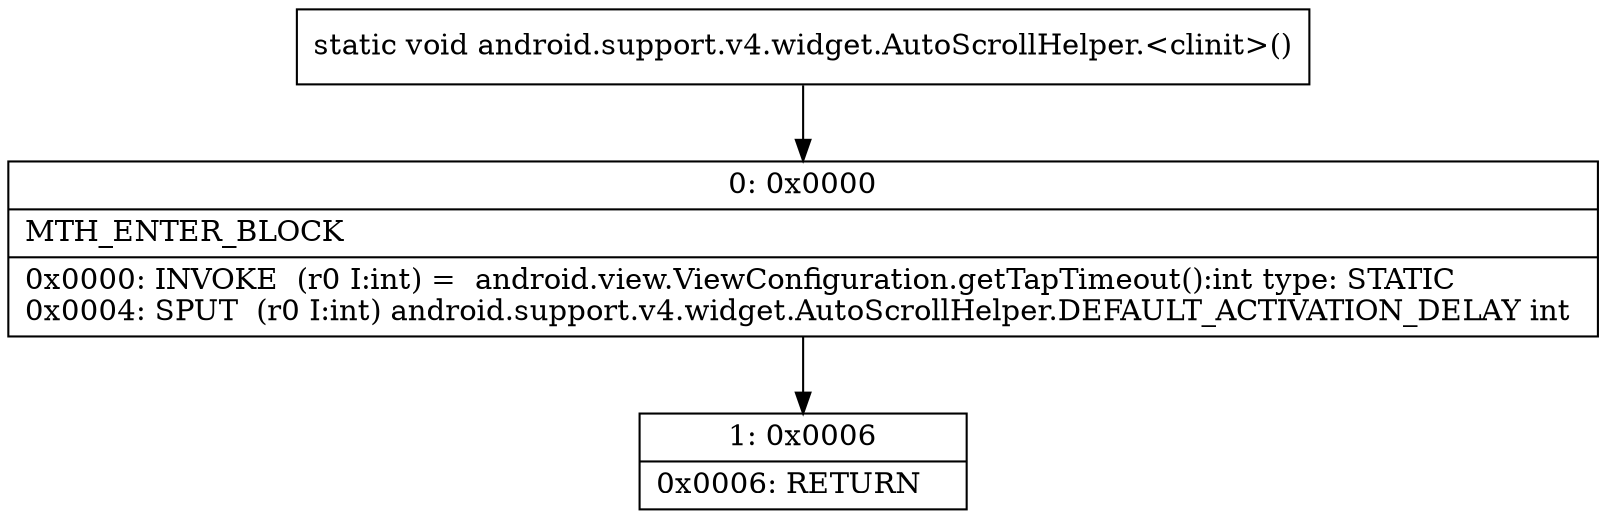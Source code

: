 digraph "CFG forandroid.support.v4.widget.AutoScrollHelper.\<clinit\>()V" {
Node_0 [shape=record,label="{0\:\ 0x0000|MTH_ENTER_BLOCK\l|0x0000: INVOKE  (r0 I:int) =  android.view.ViewConfiguration.getTapTimeout():int type: STATIC \l0x0004: SPUT  (r0 I:int) android.support.v4.widget.AutoScrollHelper.DEFAULT_ACTIVATION_DELAY int \l}"];
Node_1 [shape=record,label="{1\:\ 0x0006|0x0006: RETURN   \l}"];
MethodNode[shape=record,label="{static void android.support.v4.widget.AutoScrollHelper.\<clinit\>() }"];
MethodNode -> Node_0;
Node_0 -> Node_1;
}

